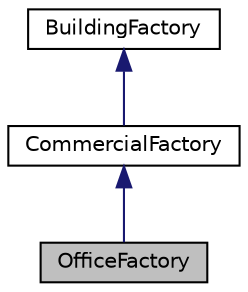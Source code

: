 digraph "OfficeFactory"
{
 // LATEX_PDF_SIZE
  edge [fontname="Helvetica",fontsize="10",labelfontname="Helvetica",labelfontsize="10"];
  node [fontname="Helvetica",fontsize="10",shape=record];
  Node1 [label="OfficeFactory",height=0.2,width=0.4,color="black", fillcolor="grey75", style="filled", fontcolor="black",tooltip="A factory class for creating office buildings."];
  Node2 -> Node1 [dir="back",color="midnightblue",fontsize="10",style="solid"];
  Node2 [label="CommercialFactory",height=0.2,width=0.4,color="black", fillcolor="white", style="filled",URL="$classCommercialFactory.html",tooltip="A factory class for creating commercial buildings."];
  Node3 -> Node2 [dir="back",color="midnightblue",fontsize="10",style="solid"];
  Node3 [label="BuildingFactory",height=0.2,width=0.4,color="black", fillcolor="white", style="filled",URL="$classBuildingFactory.html",tooltip="An abstract factory class for creating Building objects."];
}
